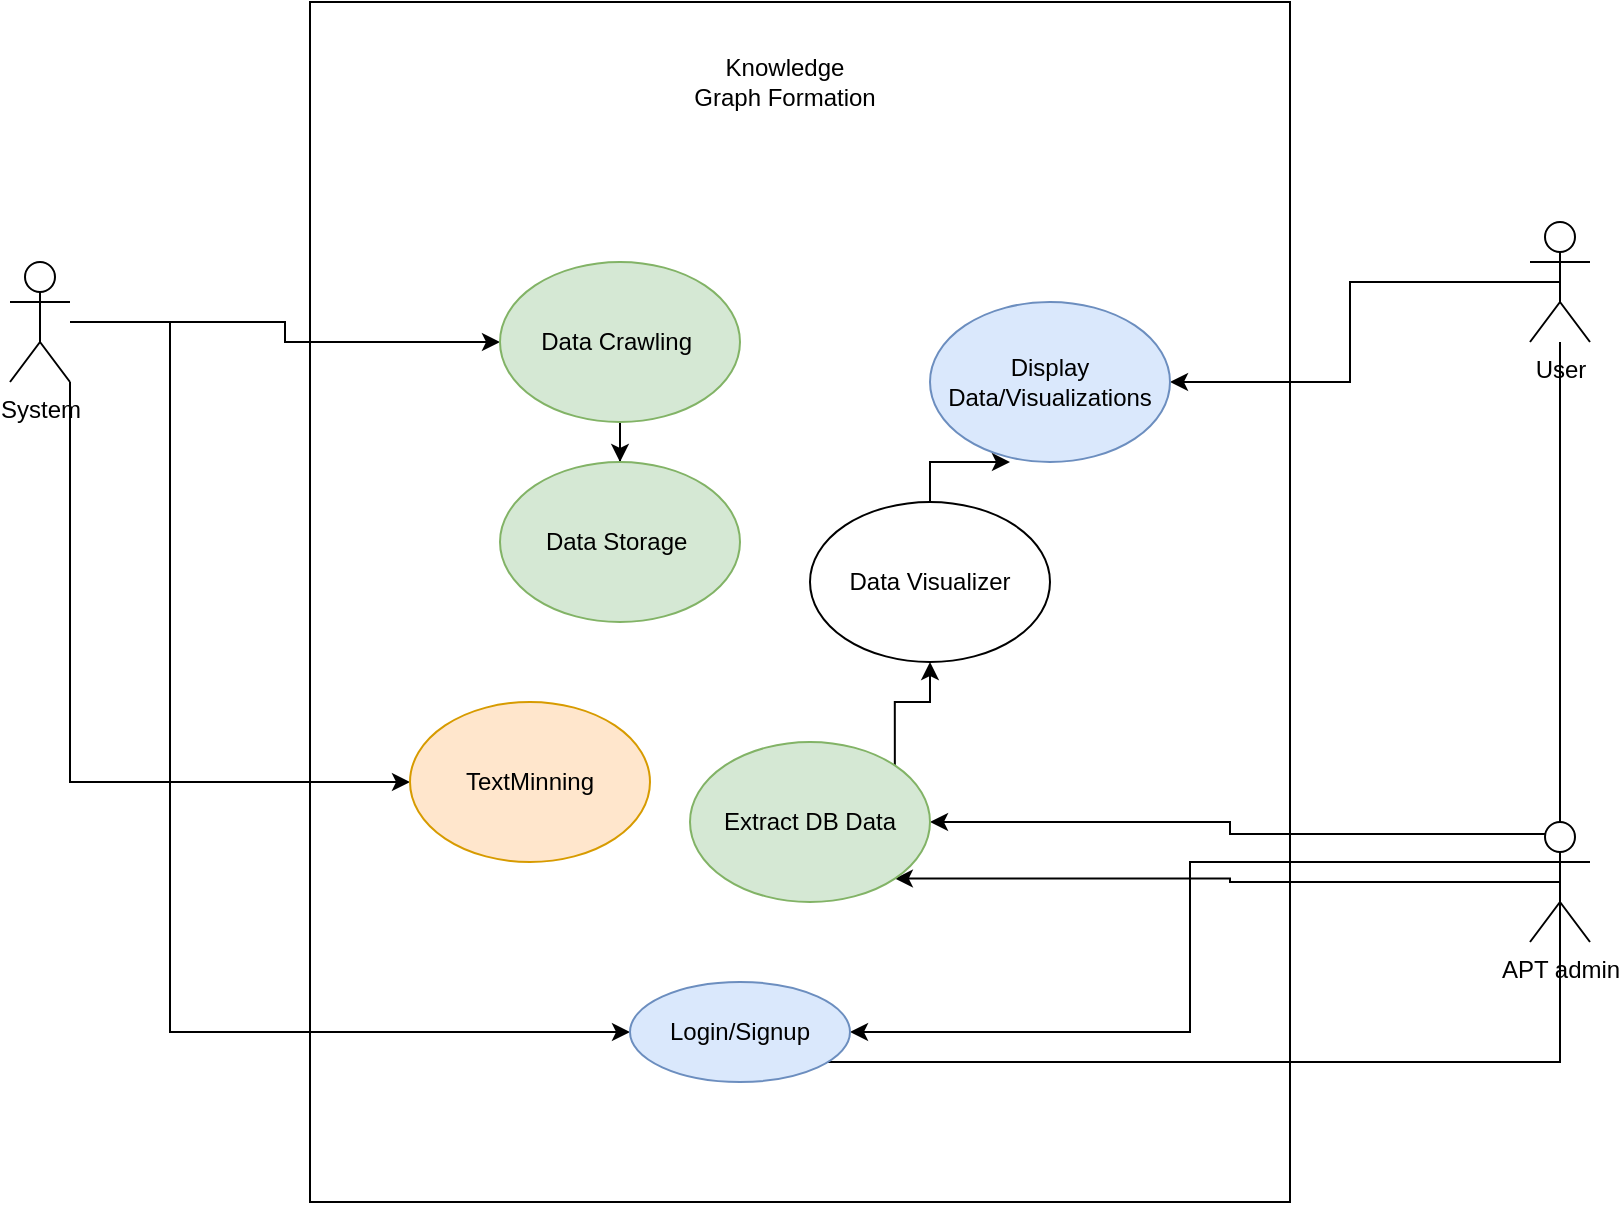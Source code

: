 <mxfile version="24.8.6">
  <diagram name="Page-1" id="xbT5BskGB0u6IHnXZWMM">
    <mxGraphModel dx="1222" dy="698" grid="1" gridSize="10" guides="1" tooltips="1" connect="1" arrows="1" fold="1" page="1" pageScale="1" pageWidth="850" pageHeight="1100" math="0" shadow="0">
      <root>
        <mxCell id="0" />
        <mxCell id="1" parent="0" />
        <mxCell id="ZVTj0f0esIPfY4CdwXdH-2" value="" style="rounded=0;whiteSpace=wrap;html=1;" vertex="1" parent="1">
          <mxGeometry x="270" y="320" width="490" height="600" as="geometry" />
        </mxCell>
        <mxCell id="ZVTj0f0esIPfY4CdwXdH-3" value="Knowledge Graph Formation" style="text;html=1;align=center;verticalAlign=middle;whiteSpace=wrap;rounded=0;" vertex="1" parent="1">
          <mxGeometry x="460" y="330" width="95" height="60" as="geometry" />
        </mxCell>
        <mxCell id="ZVTj0f0esIPfY4CdwXdH-25" style="edgeStyle=orthogonalEdgeStyle;rounded=0;orthogonalLoop=1;jettySize=auto;html=1;" edge="1" parent="1" source="ZVTj0f0esIPfY4CdwXdH-11" target="ZVTj0f0esIPfY4CdwXdH-24">
          <mxGeometry relative="1" as="geometry" />
        </mxCell>
        <mxCell id="ZVTj0f0esIPfY4CdwXdH-31" style="edgeStyle=orthogonalEdgeStyle;rounded=0;orthogonalLoop=1;jettySize=auto;html=1;" edge="1" parent="1" source="ZVTj0f0esIPfY4CdwXdH-11" target="ZVTj0f0esIPfY4CdwXdH-28">
          <mxGeometry relative="1" as="geometry">
            <Array as="points">
              <mxPoint x="200" y="480" />
              <mxPoint x="200" y="835" />
            </Array>
          </mxGeometry>
        </mxCell>
        <mxCell id="ZVTj0f0esIPfY4CdwXdH-38" style="edgeStyle=orthogonalEdgeStyle;rounded=0;orthogonalLoop=1;jettySize=auto;html=1;exitX=1;exitY=1;exitDx=0;exitDy=0;exitPerimeter=0;entryX=0;entryY=0.5;entryDx=0;entryDy=0;" edge="1" parent="1" source="ZVTj0f0esIPfY4CdwXdH-11" target="ZVTj0f0esIPfY4CdwXdH-37">
          <mxGeometry relative="1" as="geometry" />
        </mxCell>
        <mxCell id="ZVTj0f0esIPfY4CdwXdH-11" value="System" style="shape=umlActor;verticalLabelPosition=bottom;verticalAlign=top;html=1;outlineConnect=0;" vertex="1" parent="1">
          <mxGeometry x="120" y="450" width="30" height="60" as="geometry" />
        </mxCell>
        <mxCell id="ZVTj0f0esIPfY4CdwXdH-30" style="edgeStyle=orthogonalEdgeStyle;rounded=0;orthogonalLoop=1;jettySize=auto;html=1;entryX=1;entryY=1;entryDx=0;entryDy=0;" edge="1" parent="1" source="ZVTj0f0esIPfY4CdwXdH-22" target="ZVTj0f0esIPfY4CdwXdH-28">
          <mxGeometry relative="1" as="geometry">
            <Array as="points">
              <mxPoint x="895" y="850" />
              <mxPoint x="524" y="850" />
            </Array>
          </mxGeometry>
        </mxCell>
        <mxCell id="ZVTj0f0esIPfY4CdwXdH-41" style="edgeStyle=orthogonalEdgeStyle;rounded=0;orthogonalLoop=1;jettySize=auto;html=1;exitX=0.5;exitY=0.5;exitDx=0;exitDy=0;exitPerimeter=0;" edge="1" parent="1" source="ZVTj0f0esIPfY4CdwXdH-22" target="ZVTj0f0esIPfY4CdwXdH-39">
          <mxGeometry relative="1" as="geometry" />
        </mxCell>
        <mxCell id="ZVTj0f0esIPfY4CdwXdH-22" value="User" style="shape=umlActor;verticalLabelPosition=bottom;verticalAlign=top;html=1;outlineConnect=0;" vertex="1" parent="1">
          <mxGeometry x="880" y="430" width="30" height="60" as="geometry" />
        </mxCell>
        <mxCell id="ZVTj0f0esIPfY4CdwXdH-29" style="edgeStyle=orthogonalEdgeStyle;rounded=0;orthogonalLoop=1;jettySize=auto;html=1;exitX=0;exitY=0.333;exitDx=0;exitDy=0;exitPerimeter=0;entryX=1;entryY=0.5;entryDx=0;entryDy=0;" edge="1" parent="1" source="ZVTj0f0esIPfY4CdwXdH-23" target="ZVTj0f0esIPfY4CdwXdH-28">
          <mxGeometry relative="1" as="geometry" />
        </mxCell>
        <mxCell id="ZVTj0f0esIPfY4CdwXdH-33" style="edgeStyle=orthogonalEdgeStyle;rounded=0;orthogonalLoop=1;jettySize=auto;html=1;exitX=0.5;exitY=0.5;exitDx=0;exitDy=0;exitPerimeter=0;entryX=1;entryY=1;entryDx=0;entryDy=0;" edge="1" parent="1" source="ZVTj0f0esIPfY4CdwXdH-23" target="ZVTj0f0esIPfY4CdwXdH-32">
          <mxGeometry relative="1" as="geometry" />
        </mxCell>
        <mxCell id="ZVTj0f0esIPfY4CdwXdH-43" style="edgeStyle=orthogonalEdgeStyle;rounded=0;orthogonalLoop=1;jettySize=auto;html=1;exitX=0.25;exitY=0.1;exitDx=0;exitDy=0;exitPerimeter=0;" edge="1" parent="1" source="ZVTj0f0esIPfY4CdwXdH-23" target="ZVTj0f0esIPfY4CdwXdH-32">
          <mxGeometry relative="1" as="geometry" />
        </mxCell>
        <mxCell id="ZVTj0f0esIPfY4CdwXdH-23" value="APT admin" style="shape=umlActor;verticalLabelPosition=bottom;verticalAlign=top;html=1;outlineConnect=0;" vertex="1" parent="1">
          <mxGeometry x="880" y="730" width="30" height="60" as="geometry" />
        </mxCell>
        <mxCell id="ZVTj0f0esIPfY4CdwXdH-27" value="" style="edgeStyle=orthogonalEdgeStyle;rounded=0;orthogonalLoop=1;jettySize=auto;html=1;" edge="1" parent="1" source="ZVTj0f0esIPfY4CdwXdH-24" target="ZVTj0f0esIPfY4CdwXdH-26">
          <mxGeometry relative="1" as="geometry" />
        </mxCell>
        <mxCell id="ZVTj0f0esIPfY4CdwXdH-24" value="Data Crawling&amp;nbsp;" style="ellipse;whiteSpace=wrap;html=1;fillColor=#d5e8d4;strokeColor=#82b366;" vertex="1" parent="1">
          <mxGeometry x="365" y="450" width="120" height="80" as="geometry" />
        </mxCell>
        <mxCell id="ZVTj0f0esIPfY4CdwXdH-26" value="Data Storage&amp;nbsp;" style="ellipse;whiteSpace=wrap;html=1;fillColor=#d5e8d4;strokeColor=#82b366;" vertex="1" parent="1">
          <mxGeometry x="365" y="550" width="120" height="80" as="geometry" />
        </mxCell>
        <mxCell id="ZVTj0f0esIPfY4CdwXdH-28" value="Login/Signup" style="ellipse;whiteSpace=wrap;html=1;fillColor=#dae8fc;strokeColor=#6c8ebf;" vertex="1" parent="1">
          <mxGeometry x="430" y="810" width="110" height="50" as="geometry" />
        </mxCell>
        <mxCell id="ZVTj0f0esIPfY4CdwXdH-36" style="edgeStyle=orthogonalEdgeStyle;rounded=0;orthogonalLoop=1;jettySize=auto;html=1;exitX=1;exitY=0;exitDx=0;exitDy=0;entryX=0.5;entryY=1;entryDx=0;entryDy=0;" edge="1" parent="1" source="ZVTj0f0esIPfY4CdwXdH-32" target="ZVTj0f0esIPfY4CdwXdH-34">
          <mxGeometry relative="1" as="geometry" />
        </mxCell>
        <mxCell id="ZVTj0f0esIPfY4CdwXdH-32" value="Extract DB Data" style="ellipse;whiteSpace=wrap;html=1;fillColor=#d5e8d4;strokeColor=#82b366;" vertex="1" parent="1">
          <mxGeometry x="460" y="690" width="120" height="80" as="geometry" />
        </mxCell>
        <mxCell id="ZVTj0f0esIPfY4CdwXdH-34" value="Data Visualizer" style="ellipse;whiteSpace=wrap;html=1;" vertex="1" parent="1">
          <mxGeometry x="520" y="570" width="120" height="80" as="geometry" />
        </mxCell>
        <mxCell id="ZVTj0f0esIPfY4CdwXdH-37" value="TextMinning" style="ellipse;whiteSpace=wrap;html=1;fillColor=#ffe6cc;strokeColor=#d79b00;" vertex="1" parent="1">
          <mxGeometry x="320" y="670" width="120" height="80" as="geometry" />
        </mxCell>
        <mxCell id="ZVTj0f0esIPfY4CdwXdH-39" value="Display Data/Visualizations" style="ellipse;whiteSpace=wrap;html=1;fillColor=#dae8fc;strokeColor=#6c8ebf;" vertex="1" parent="1">
          <mxGeometry x="580" y="470" width="120" height="80" as="geometry" />
        </mxCell>
        <mxCell id="ZVTj0f0esIPfY4CdwXdH-40" style="edgeStyle=orthogonalEdgeStyle;rounded=0;orthogonalLoop=1;jettySize=auto;html=1;exitX=0.5;exitY=0;exitDx=0;exitDy=0;entryX=0.333;entryY=1;entryDx=0;entryDy=0;entryPerimeter=0;" edge="1" parent="1" source="ZVTj0f0esIPfY4CdwXdH-34" target="ZVTj0f0esIPfY4CdwXdH-39">
          <mxGeometry relative="1" as="geometry" />
        </mxCell>
      </root>
    </mxGraphModel>
  </diagram>
</mxfile>
